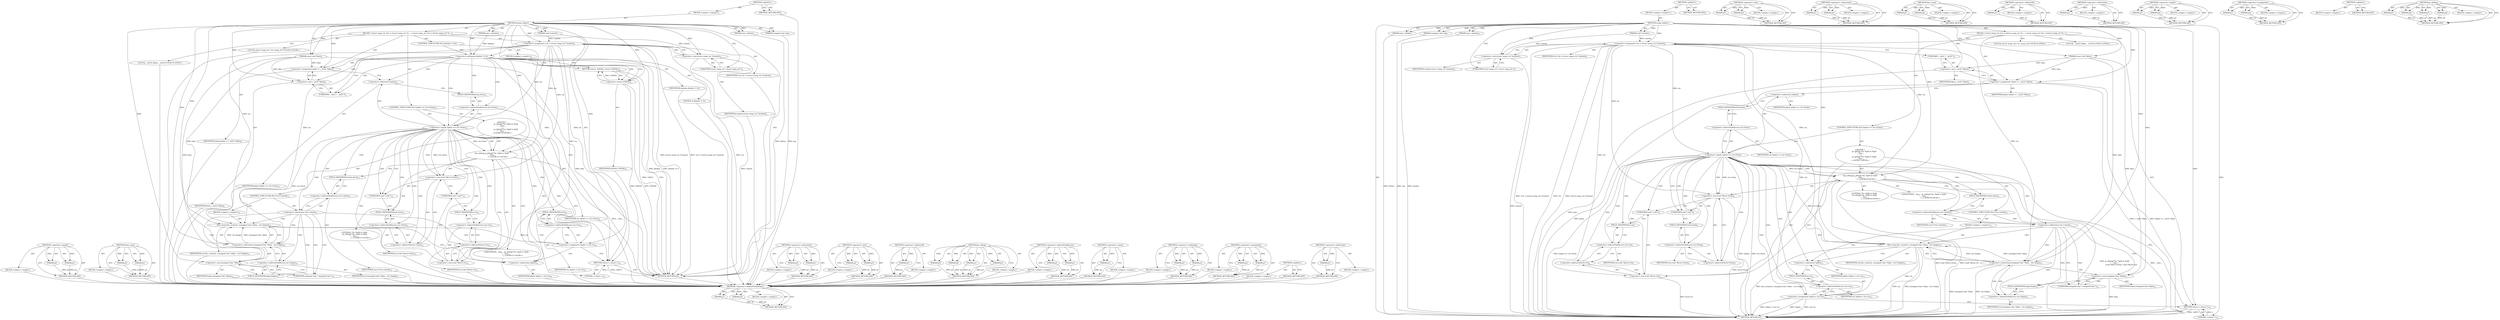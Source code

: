 digraph "&lt;operator&gt;.indirection" {
vulnerable_121 [label=<(METHOD,&lt;operator&gt;.indirectFieldAccess)>];
vulnerable_122 [label=<(PARAM,p1)>];
vulnerable_123 [label=<(PARAM,p2)>];
vulnerable_124 [label=<(BLOCK,&lt;empty&gt;,&lt;empty&gt;)>];
vulnerable_125 [label=<(METHOD_RETURN,ANY)>];
vulnerable_6 [label=<(METHOD,&lt;global&gt;)<SUB>1</SUB>>];
vulnerable_7 [label=<(BLOCK,&lt;empty&gt;,&lt;empty&gt;)<SUB>1</SUB>>];
vulnerable_8 [label=<(METHOD,snmp_helper)<SUB>1</SUB>>];
vulnerable_9 [label=<(PARAM,void *context)<SUB>1</SUB>>];
vulnerable_10 [label=<(PARAM,size_t hdrlen)<SUB>1</SUB>>];
vulnerable_11 [label=<(PARAM,unsigned char tag)<SUB>1</SUB>>];
vulnerable_12 [label=<(PARAM,const void *data)<SUB>2</SUB>>];
vulnerable_13 [label=<(PARAM,size_t datalen)<SUB>2</SUB>>];
vulnerable_14 [label=<(BLOCK,{
 	struct snmp_ctx *ctx = (struct snmp_ctx *)c...,{
 	struct snmp_ctx *ctx = (struct snmp_ctx *)c...)<SUB>3</SUB>>];
vulnerable_15 [label="<(LOCAL,struct snmp_ctx* ctx: snmp_ctx*)<SUB>4</SUB>>"];
vulnerable_16 [label=<(&lt;operator&gt;.assignment,*ctx = (struct snmp_ctx *)context)<SUB>4</SUB>>];
vulnerable_17 [label=<(IDENTIFIER,ctx,*ctx = (struct snmp_ctx *)context)<SUB>4</SUB>>];
vulnerable_18 [label=<(&lt;operator&gt;.cast,(struct snmp_ctx *)context)<SUB>4</SUB>>];
vulnerable_19 [label=<(UNKNOWN,struct snmp_ctx *,struct snmp_ctx *)<SUB>4</SUB>>];
vulnerable_20 [label=<(IDENTIFIER,context,(struct snmp_ctx *)context)<SUB>4</SUB>>];
vulnerable_21 [label="<(LOCAL,__be32* pdata: __be32*)<SUB>5</SUB>>"];
vulnerable_22 [label=<(&lt;operator&gt;.assignment,*pdata = (__be32 *)data)<SUB>5</SUB>>];
vulnerable_23 [label=<(IDENTIFIER,pdata,*pdata = (__be32 *)data)<SUB>5</SUB>>];
vulnerable_24 [label=<(&lt;operator&gt;.cast,(__be32 *)data)<SUB>5</SUB>>];
vulnerable_25 [label=<(UNKNOWN,__be32 *,__be32 *)<SUB>5</SUB>>];
vulnerable_26 [label=<(IDENTIFIER,data,(__be32 *)data)<SUB>5</SUB>>];
vulnerable_27 [label=<(CONTROL_STRUCTURE,IF,if (*pdata == ctx-&gt;from))<SUB>7</SUB>>];
vulnerable_28 [label=<(&lt;operator&gt;.equals,*pdata == ctx-&gt;from)<SUB>7</SUB>>];
vulnerable_29 [label=<(&lt;operator&gt;.indirection,*pdata)<SUB>7</SUB>>];
vulnerable_30 [label=<(IDENTIFIER,pdata,*pdata == ctx-&gt;from)<SUB>7</SUB>>];
vulnerable_31 [label=<(&lt;operator&gt;.indirectFieldAccess,ctx-&gt;from)<SUB>7</SUB>>];
vulnerable_32 [label=<(IDENTIFIER,ctx,*pdata == ctx-&gt;from)<SUB>7</SUB>>];
vulnerable_33 [label=<(FIELD_IDENTIFIER,from,from)<SUB>7</SUB>>];
vulnerable_34 [label="<(BLOCK,{
 		pr_debug(&quot;%s: %pI4 to %pI4\n&quot;, __func__,
 ...,{
 		pr_debug(&quot;%s: %pI4 to %pI4\n&quot;, __func__,
 ...)<SUB>7</SUB>>"];
vulnerable_35 [label="<(pr_debug,pr_debug(&quot;%s: %pI4 to %pI4\n&quot;, __func__,
 			 (...)<SUB>8</SUB>>"];
vulnerable_36 [label="<(LITERAL,&quot;%s: %pI4 to %pI4\n&quot;,pr_debug(&quot;%s: %pI4 to %pI4\n&quot;, __func__,
 			 (...)<SUB>8</SUB>>"];
vulnerable_37 [label="<(IDENTIFIER,__func__,pr_debug(&quot;%s: %pI4 to %pI4\n&quot;, __func__,
 			 (...)<SUB>8</SUB>>"];
vulnerable_38 [label=<(&lt;operator&gt;.cast,(void *)&amp;ctx-&gt;from)<SUB>9</SUB>>];
vulnerable_39 [label=<(UNKNOWN,void *,void *)<SUB>9</SUB>>];
vulnerable_40 [label=<(&lt;operator&gt;.addressOf,&amp;ctx-&gt;from)<SUB>9</SUB>>];
vulnerable_41 [label=<(&lt;operator&gt;.indirectFieldAccess,ctx-&gt;from)<SUB>9</SUB>>];
vulnerable_42 [label=<(IDENTIFIER,ctx,(void *)&amp;ctx-&gt;from)<SUB>9</SUB>>];
vulnerable_43 [label=<(FIELD_IDENTIFIER,from,from)<SUB>9</SUB>>];
vulnerable_44 [label=<(&lt;operator&gt;.cast,(void *)&amp;ctx-&gt;to)<SUB>9</SUB>>];
vulnerable_45 [label=<(UNKNOWN,void *,void *)<SUB>9</SUB>>];
vulnerable_46 [label=<(&lt;operator&gt;.addressOf,&amp;ctx-&gt;to)<SUB>9</SUB>>];
vulnerable_47 [label=<(&lt;operator&gt;.indirectFieldAccess,ctx-&gt;to)<SUB>9</SUB>>];
vulnerable_48 [label=<(IDENTIFIER,ctx,(void *)&amp;ctx-&gt;to)<SUB>9</SUB>>];
vulnerable_49 [label=<(FIELD_IDENTIFIER,to,to)<SUB>9</SUB>>];
vulnerable_50 [label=<(CONTROL_STRUCTURE,IF,if (*ctx-&gt;check))<SUB>11</SUB>>];
vulnerable_51 [label=<(&lt;operator&gt;.indirection,*ctx-&gt;check)<SUB>11</SUB>>];
vulnerable_52 [label=<(&lt;operator&gt;.indirectFieldAccess,ctx-&gt;check)<SUB>11</SUB>>];
vulnerable_53 [label=<(IDENTIFIER,ctx,if (*ctx-&gt;check))<SUB>11</SUB>>];
vulnerable_54 [label=<(FIELD_IDENTIFIER,check,check)<SUB>11</SUB>>];
vulnerable_55 [label=<(BLOCK,&lt;empty&gt;,&lt;empty&gt;)<SUB>12</SUB>>];
vulnerable_56 [label=<(fast_csum,fast_csum(ctx, (unsigned char *)data - ctx-&gt;begin))<SUB>12</SUB>>];
vulnerable_57 [label=<(IDENTIFIER,ctx,fast_csum(ctx, (unsigned char *)data - ctx-&gt;begin))<SUB>12</SUB>>];
vulnerable_58 [label=<(&lt;operator&gt;.subtraction,(unsigned char *)data - ctx-&gt;begin)<SUB>12</SUB>>];
vulnerable_59 [label=<(&lt;operator&gt;.cast,(unsigned char *)data)<SUB>12</SUB>>];
vulnerable_60 [label=<(UNKNOWN,unsigned char *,unsigned char *)<SUB>12</SUB>>];
vulnerable_61 [label=<(IDENTIFIER,data,(unsigned char *)data)<SUB>12</SUB>>];
vulnerable_62 [label=<(&lt;operator&gt;.indirectFieldAccess,ctx-&gt;begin)<SUB>12</SUB>>];
vulnerable_63 [label=<(IDENTIFIER,ctx,(unsigned char *)data - ctx-&gt;begin)<SUB>12</SUB>>];
vulnerable_64 [label=<(FIELD_IDENTIFIER,begin,begin)<SUB>12</SUB>>];
vulnerable_65 [label=<(&lt;operator&gt;.assignment,*pdata = ctx-&gt;to)<SUB>13</SUB>>];
vulnerable_66 [label=<(&lt;operator&gt;.indirection,*pdata)<SUB>13</SUB>>];
vulnerable_67 [label=<(IDENTIFIER,pdata,*pdata = ctx-&gt;to)<SUB>13</SUB>>];
vulnerable_68 [label=<(&lt;operator&gt;.indirectFieldAccess,ctx-&gt;to)<SUB>13</SUB>>];
vulnerable_69 [label=<(IDENTIFIER,ctx,*pdata = ctx-&gt;to)<SUB>13</SUB>>];
vulnerable_70 [label=<(FIELD_IDENTIFIER,to,to)<SUB>13</SUB>>];
vulnerable_71 [label=<(RETURN,return 1;,return 1;)<SUB>16</SUB>>];
vulnerable_72 [label=<(LITERAL,1,return 1;)<SUB>16</SUB>>];
vulnerable_73 [label=<(METHOD_RETURN,int)<SUB>1</SUB>>];
vulnerable_75 [label=<(METHOD_RETURN,ANY)<SUB>1</SUB>>];
vulnerable_107 [label=<(METHOD,&lt;operator&gt;.cast)>];
vulnerable_108 [label=<(PARAM,p1)>];
vulnerable_109 [label=<(PARAM,p2)>];
vulnerable_110 [label=<(BLOCK,&lt;empty&gt;,&lt;empty&gt;)>];
vulnerable_111 [label=<(METHOD_RETURN,ANY)>];
vulnerable_142 [label=<(METHOD,&lt;operator&gt;.subtraction)>];
vulnerable_143 [label=<(PARAM,p1)>];
vulnerable_144 [label=<(PARAM,p2)>];
vulnerable_145 [label=<(BLOCK,&lt;empty&gt;,&lt;empty&gt;)>];
vulnerable_146 [label=<(METHOD_RETURN,ANY)>];
vulnerable_137 [label=<(METHOD,fast_csum)>];
vulnerable_138 [label=<(PARAM,p1)>];
vulnerable_139 [label=<(PARAM,p2)>];
vulnerable_140 [label=<(BLOCK,&lt;empty&gt;,&lt;empty&gt;)>];
vulnerable_141 [label=<(METHOD_RETURN,ANY)>];
vulnerable_133 [label=<(METHOD,&lt;operator&gt;.addressOf)>];
vulnerable_134 [label=<(PARAM,p1)>];
vulnerable_135 [label=<(BLOCK,&lt;empty&gt;,&lt;empty&gt;)>];
vulnerable_136 [label=<(METHOD_RETURN,ANY)>];
vulnerable_117 [label=<(METHOD,&lt;operator&gt;.indirection)>];
vulnerable_118 [label=<(PARAM,p1)>];
vulnerable_119 [label=<(BLOCK,&lt;empty&gt;,&lt;empty&gt;)>];
vulnerable_120 [label=<(METHOD_RETURN,ANY)>];
vulnerable_112 [label=<(METHOD,&lt;operator&gt;.equals)>];
vulnerable_113 [label=<(PARAM,p1)>];
vulnerable_114 [label=<(PARAM,p2)>];
vulnerable_115 [label=<(BLOCK,&lt;empty&gt;,&lt;empty&gt;)>];
vulnerable_116 [label=<(METHOD_RETURN,ANY)>];
vulnerable_102 [label=<(METHOD,&lt;operator&gt;.assignment)>];
vulnerable_103 [label=<(PARAM,p1)>];
vulnerable_104 [label=<(PARAM,p2)>];
vulnerable_105 [label=<(BLOCK,&lt;empty&gt;,&lt;empty&gt;)>];
vulnerable_106 [label=<(METHOD_RETURN,ANY)>];
vulnerable_96 [label=<(METHOD,&lt;global&gt;)<SUB>1</SUB>>];
vulnerable_97 [label=<(BLOCK,&lt;empty&gt;,&lt;empty&gt;)>];
vulnerable_98 [label=<(METHOD_RETURN,ANY)>];
vulnerable_126 [label=<(METHOD,pr_debug)>];
vulnerable_127 [label=<(PARAM,p1)>];
vulnerable_128 [label=<(PARAM,p2)>];
vulnerable_129 [label=<(PARAM,p3)>];
vulnerable_130 [label=<(PARAM,p4)>];
vulnerable_131 [label=<(BLOCK,&lt;empty&gt;,&lt;empty&gt;)>];
vulnerable_132 [label=<(METHOD_RETURN,ANY)>];
fixed_129 [label=<(METHOD,&lt;operator&gt;.equals)>];
fixed_130 [label=<(PARAM,p1)>];
fixed_131 [label=<(PARAM,p2)>];
fixed_132 [label=<(BLOCK,&lt;empty&gt;,&lt;empty&gt;)>];
fixed_133 [label=<(METHOD_RETURN,ANY)>];
fixed_154 [label=<(METHOD,fast_csum)>];
fixed_155 [label=<(PARAM,p1)>];
fixed_156 [label=<(PARAM,p2)>];
fixed_157 [label=<(BLOCK,&lt;empty&gt;,&lt;empty&gt;)>];
fixed_158 [label=<(METHOD_RETURN,ANY)>];
fixed_6 [label=<(METHOD,&lt;global&gt;)<SUB>1</SUB>>];
fixed_7 [label=<(BLOCK,&lt;empty&gt;,&lt;empty&gt;)<SUB>1</SUB>>];
fixed_8 [label=<(METHOD,snmp_helper)<SUB>1</SUB>>];
fixed_9 [label=<(PARAM,void *context)<SUB>1</SUB>>];
fixed_10 [label=<(PARAM,size_t hdrlen)<SUB>1</SUB>>];
fixed_11 [label=<(PARAM,unsigned char tag)<SUB>1</SUB>>];
fixed_12 [label=<(PARAM,const void *data)<SUB>2</SUB>>];
fixed_13 [label=<(PARAM,size_t datalen)<SUB>2</SUB>>];
fixed_14 [label=<(BLOCK,{
 	struct snmp_ctx *ctx = (struct snmp_ctx *)c...,{
 	struct snmp_ctx *ctx = (struct snmp_ctx *)c...)<SUB>3</SUB>>];
fixed_15 [label="<(LOCAL,struct snmp_ctx* ctx: snmp_ctx*)<SUB>4</SUB>>"];
fixed_16 [label=<(&lt;operator&gt;.assignment,*ctx = (struct snmp_ctx *)context)<SUB>4</SUB>>];
fixed_17 [label=<(IDENTIFIER,ctx,*ctx = (struct snmp_ctx *)context)<SUB>4</SUB>>];
fixed_18 [label=<(&lt;operator&gt;.cast,(struct snmp_ctx *)context)<SUB>4</SUB>>];
fixed_19 [label=<(UNKNOWN,struct snmp_ctx *,struct snmp_ctx *)<SUB>4</SUB>>];
fixed_20 [label=<(IDENTIFIER,context,(struct snmp_ctx *)context)<SUB>4</SUB>>];
fixed_21 [label="<(LOCAL,__be32* pdata: __be32*)<SUB>5</SUB>>"];
fixed_22 [label=<(CONTROL_STRUCTURE,IF,if (datalen != 4))<SUB>7</SUB>>];
fixed_23 [label=<(&lt;operator&gt;.notEquals,datalen != 4)<SUB>7</SUB>>];
fixed_24 [label=<(IDENTIFIER,datalen,datalen != 4)<SUB>7</SUB>>];
fixed_25 [label=<(LITERAL,4,datalen != 4)<SUB>7</SUB>>];
fixed_26 [label=<(BLOCK,&lt;empty&gt;,&lt;empty&gt;)<SUB>8</SUB>>];
fixed_27 [label=<(RETURN,return -EINVAL;,return -EINVAL;)<SUB>8</SUB>>];
fixed_28 [label=<(&lt;operator&gt;.minus,-EINVAL)<SUB>8</SUB>>];
fixed_29 [label=<(IDENTIFIER,EINVAL,-EINVAL)<SUB>8</SUB>>];
fixed_30 [label=<(&lt;operator&gt;.assignment,pdata = (__be32 *)data)<SUB>9</SUB>>];
fixed_31 [label=<(IDENTIFIER,pdata,pdata = (__be32 *)data)<SUB>9</SUB>>];
fixed_32 [label=<(&lt;operator&gt;.cast,(__be32 *)data)<SUB>9</SUB>>];
fixed_33 [label=<(UNKNOWN,__be32 *,__be32 *)<SUB>9</SUB>>];
fixed_34 [label=<(IDENTIFIER,data,(__be32 *)data)<SUB>9</SUB>>];
fixed_35 [label=<(CONTROL_STRUCTURE,IF,if (*pdata == ctx-&gt;from))<SUB>10</SUB>>];
fixed_36 [label=<(&lt;operator&gt;.equals,*pdata == ctx-&gt;from)<SUB>10</SUB>>];
fixed_37 [label=<(&lt;operator&gt;.indirection,*pdata)<SUB>10</SUB>>];
fixed_38 [label=<(IDENTIFIER,pdata,*pdata == ctx-&gt;from)<SUB>10</SUB>>];
fixed_39 [label=<(&lt;operator&gt;.indirectFieldAccess,ctx-&gt;from)<SUB>10</SUB>>];
fixed_40 [label=<(IDENTIFIER,ctx,*pdata == ctx-&gt;from)<SUB>10</SUB>>];
fixed_41 [label=<(FIELD_IDENTIFIER,from,from)<SUB>10</SUB>>];
fixed_42 [label="<(BLOCK,{
 		pr_debug(&quot;%s: %pI4 to %pI4\n&quot;, __func__,
 ...,{
 		pr_debug(&quot;%s: %pI4 to %pI4\n&quot;, __func__,
 ...)<SUB>10</SUB>>"];
fixed_43 [label="<(pr_debug,pr_debug(&quot;%s: %pI4 to %pI4\n&quot;, __func__,
 			 (...)<SUB>11</SUB>>"];
fixed_44 [label="<(LITERAL,&quot;%s: %pI4 to %pI4\n&quot;,pr_debug(&quot;%s: %pI4 to %pI4\n&quot;, __func__,
 			 (...)<SUB>11</SUB>>"];
fixed_45 [label="<(IDENTIFIER,__func__,pr_debug(&quot;%s: %pI4 to %pI4\n&quot;, __func__,
 			 (...)<SUB>11</SUB>>"];
fixed_46 [label=<(&lt;operator&gt;.cast,(void *)&amp;ctx-&gt;from)<SUB>12</SUB>>];
fixed_47 [label=<(UNKNOWN,void *,void *)<SUB>12</SUB>>];
fixed_48 [label=<(&lt;operator&gt;.addressOf,&amp;ctx-&gt;from)<SUB>12</SUB>>];
fixed_49 [label=<(&lt;operator&gt;.indirectFieldAccess,ctx-&gt;from)<SUB>12</SUB>>];
fixed_50 [label=<(IDENTIFIER,ctx,(void *)&amp;ctx-&gt;from)<SUB>12</SUB>>];
fixed_51 [label=<(FIELD_IDENTIFIER,from,from)<SUB>12</SUB>>];
fixed_52 [label=<(&lt;operator&gt;.cast,(void *)&amp;ctx-&gt;to)<SUB>12</SUB>>];
fixed_53 [label=<(UNKNOWN,void *,void *)<SUB>12</SUB>>];
fixed_54 [label=<(&lt;operator&gt;.addressOf,&amp;ctx-&gt;to)<SUB>12</SUB>>];
fixed_55 [label=<(&lt;operator&gt;.indirectFieldAccess,ctx-&gt;to)<SUB>12</SUB>>];
fixed_56 [label=<(IDENTIFIER,ctx,(void *)&amp;ctx-&gt;to)<SUB>12</SUB>>];
fixed_57 [label=<(FIELD_IDENTIFIER,to,to)<SUB>12</SUB>>];
fixed_58 [label=<(CONTROL_STRUCTURE,IF,if (*ctx-&gt;check))<SUB>14</SUB>>];
fixed_59 [label=<(&lt;operator&gt;.indirection,*ctx-&gt;check)<SUB>14</SUB>>];
fixed_60 [label=<(&lt;operator&gt;.indirectFieldAccess,ctx-&gt;check)<SUB>14</SUB>>];
fixed_61 [label=<(IDENTIFIER,ctx,if (*ctx-&gt;check))<SUB>14</SUB>>];
fixed_62 [label=<(FIELD_IDENTIFIER,check,check)<SUB>14</SUB>>];
fixed_63 [label=<(BLOCK,&lt;empty&gt;,&lt;empty&gt;)<SUB>15</SUB>>];
fixed_64 [label=<(fast_csum,fast_csum(ctx, (unsigned char *)data - ctx-&gt;begin))<SUB>15</SUB>>];
fixed_65 [label=<(IDENTIFIER,ctx,fast_csum(ctx, (unsigned char *)data - ctx-&gt;begin))<SUB>15</SUB>>];
fixed_66 [label=<(&lt;operator&gt;.subtraction,(unsigned char *)data - ctx-&gt;begin)<SUB>15</SUB>>];
fixed_67 [label=<(&lt;operator&gt;.cast,(unsigned char *)data)<SUB>15</SUB>>];
fixed_68 [label=<(UNKNOWN,unsigned char *,unsigned char *)<SUB>15</SUB>>];
fixed_69 [label=<(IDENTIFIER,data,(unsigned char *)data)<SUB>15</SUB>>];
fixed_70 [label=<(&lt;operator&gt;.indirectFieldAccess,ctx-&gt;begin)<SUB>15</SUB>>];
fixed_71 [label=<(IDENTIFIER,ctx,(unsigned char *)data - ctx-&gt;begin)<SUB>15</SUB>>];
fixed_72 [label=<(FIELD_IDENTIFIER,begin,begin)<SUB>15</SUB>>];
fixed_73 [label=<(&lt;operator&gt;.assignment,*pdata = ctx-&gt;to)<SUB>16</SUB>>];
fixed_74 [label=<(&lt;operator&gt;.indirection,*pdata)<SUB>16</SUB>>];
fixed_75 [label=<(IDENTIFIER,pdata,*pdata = ctx-&gt;to)<SUB>16</SUB>>];
fixed_76 [label=<(&lt;operator&gt;.indirectFieldAccess,ctx-&gt;to)<SUB>16</SUB>>];
fixed_77 [label=<(IDENTIFIER,ctx,*pdata = ctx-&gt;to)<SUB>16</SUB>>];
fixed_78 [label=<(FIELD_IDENTIFIER,to,to)<SUB>16</SUB>>];
fixed_79 [label=<(RETURN,return 1;,return 1;)<SUB>19</SUB>>];
fixed_80 [label=<(LITERAL,1,return 1;)<SUB>19</SUB>>];
fixed_81 [label=<(METHOD_RETURN,int)<SUB>1</SUB>>];
fixed_83 [label=<(METHOD_RETURN,ANY)<SUB>1</SUB>>];
fixed_159 [label=<(METHOD,&lt;operator&gt;.subtraction)>];
fixed_160 [label=<(PARAM,p1)>];
fixed_161 [label=<(PARAM,p2)>];
fixed_162 [label=<(BLOCK,&lt;empty&gt;,&lt;empty&gt;)>];
fixed_163 [label=<(METHOD_RETURN,ANY)>];
fixed_115 [label=<(METHOD,&lt;operator&gt;.cast)>];
fixed_116 [label=<(PARAM,p1)>];
fixed_117 [label=<(PARAM,p2)>];
fixed_118 [label=<(BLOCK,&lt;empty&gt;,&lt;empty&gt;)>];
fixed_119 [label=<(METHOD_RETURN,ANY)>];
fixed_150 [label=<(METHOD,&lt;operator&gt;.addressOf)>];
fixed_151 [label=<(PARAM,p1)>];
fixed_152 [label=<(BLOCK,&lt;empty&gt;,&lt;empty&gt;)>];
fixed_153 [label=<(METHOD_RETURN,ANY)>];
fixed_143 [label=<(METHOD,pr_debug)>];
fixed_144 [label=<(PARAM,p1)>];
fixed_145 [label=<(PARAM,p2)>];
fixed_146 [label=<(PARAM,p3)>];
fixed_147 [label=<(PARAM,p4)>];
fixed_148 [label=<(BLOCK,&lt;empty&gt;,&lt;empty&gt;)>];
fixed_149 [label=<(METHOD_RETURN,ANY)>];
fixed_138 [label=<(METHOD,&lt;operator&gt;.indirectFieldAccess)>];
fixed_139 [label=<(PARAM,p1)>];
fixed_140 [label=<(PARAM,p2)>];
fixed_141 [label=<(BLOCK,&lt;empty&gt;,&lt;empty&gt;)>];
fixed_142 [label=<(METHOD_RETURN,ANY)>];
fixed_125 [label=<(METHOD,&lt;operator&gt;.minus)>];
fixed_126 [label=<(PARAM,p1)>];
fixed_127 [label=<(BLOCK,&lt;empty&gt;,&lt;empty&gt;)>];
fixed_128 [label=<(METHOD_RETURN,ANY)>];
fixed_120 [label=<(METHOD,&lt;operator&gt;.notEquals)>];
fixed_121 [label=<(PARAM,p1)>];
fixed_122 [label=<(PARAM,p2)>];
fixed_123 [label=<(BLOCK,&lt;empty&gt;,&lt;empty&gt;)>];
fixed_124 [label=<(METHOD_RETURN,ANY)>];
fixed_110 [label=<(METHOD,&lt;operator&gt;.assignment)>];
fixed_111 [label=<(PARAM,p1)>];
fixed_112 [label=<(PARAM,p2)>];
fixed_113 [label=<(BLOCK,&lt;empty&gt;,&lt;empty&gt;)>];
fixed_114 [label=<(METHOD_RETURN,ANY)>];
fixed_104 [label=<(METHOD,&lt;global&gt;)<SUB>1</SUB>>];
fixed_105 [label=<(BLOCK,&lt;empty&gt;,&lt;empty&gt;)>];
fixed_106 [label=<(METHOD_RETURN,ANY)>];
fixed_134 [label=<(METHOD,&lt;operator&gt;.indirection)>];
fixed_135 [label=<(PARAM,p1)>];
fixed_136 [label=<(BLOCK,&lt;empty&gt;,&lt;empty&gt;)>];
fixed_137 [label=<(METHOD_RETURN,ANY)>];
vulnerable_121 -> vulnerable_122  [key=0, label="AST: "];
vulnerable_121 -> vulnerable_122  [key=1, label="DDG: "];
vulnerable_121 -> vulnerable_124  [key=0, label="AST: "];
vulnerable_121 -> vulnerable_123  [key=0, label="AST: "];
vulnerable_121 -> vulnerable_123  [key=1, label="DDG: "];
vulnerable_121 -> vulnerable_125  [key=0, label="AST: "];
vulnerable_121 -> vulnerable_125  [key=1, label="CFG: "];
vulnerable_122 -> vulnerable_125  [key=0, label="DDG: p1"];
vulnerable_123 -> vulnerable_125  [key=0, label="DDG: p2"];
vulnerable_6 -> vulnerable_7  [key=0, label="AST: "];
vulnerable_6 -> vulnerable_75  [key=0, label="AST: "];
vulnerable_6 -> vulnerable_75  [key=1, label="CFG: "];
vulnerable_7 -> vulnerable_8  [key=0, label="AST: "];
vulnerable_8 -> vulnerable_9  [key=0, label="AST: "];
vulnerable_8 -> vulnerable_9  [key=1, label="DDG: "];
vulnerable_8 -> vulnerable_10  [key=0, label="AST: "];
vulnerable_8 -> vulnerable_10  [key=1, label="DDG: "];
vulnerable_8 -> vulnerable_11  [key=0, label="AST: "];
vulnerable_8 -> vulnerable_11  [key=1, label="DDG: "];
vulnerable_8 -> vulnerable_12  [key=0, label="AST: "];
vulnerable_8 -> vulnerable_12  [key=1, label="DDG: "];
vulnerable_8 -> vulnerable_13  [key=0, label="AST: "];
vulnerable_8 -> vulnerable_13  [key=1, label="DDG: "];
vulnerable_8 -> vulnerable_14  [key=0, label="AST: "];
vulnerable_8 -> vulnerable_73  [key=0, label="AST: "];
vulnerable_8 -> vulnerable_19  [key=0, label="CFG: "];
vulnerable_8 -> vulnerable_16  [key=0, label="DDG: "];
vulnerable_8 -> vulnerable_22  [key=0, label="DDG: "];
vulnerable_8 -> vulnerable_71  [key=0, label="DDG: "];
vulnerable_8 -> vulnerable_72  [key=0, label="DDG: "];
vulnerable_8 -> vulnerable_18  [key=0, label="DDG: "];
vulnerable_8 -> vulnerable_24  [key=0, label="DDG: "];
vulnerable_8 -> vulnerable_35  [key=0, label="DDG: "];
vulnerable_8 -> vulnerable_56  [key=0, label="DDG: "];
vulnerable_8 -> vulnerable_58  [key=0, label="DDG: "];
vulnerable_8 -> vulnerable_59  [key=0, label="DDG: "];
vulnerable_9 -> vulnerable_16  [key=0, label="DDG: context"];
vulnerable_9 -> vulnerable_18  [key=0, label="DDG: context"];
vulnerable_10 -> vulnerable_73  [key=0, label="DDG: hdrlen"];
vulnerable_11 -> vulnerable_73  [key=0, label="DDG: tag"];
vulnerable_12 -> vulnerable_22  [key=0, label="DDG: data"];
vulnerable_12 -> vulnerable_24  [key=0, label="DDG: data"];
vulnerable_12 -> vulnerable_58  [key=0, label="DDG: data"];
vulnerable_12 -> vulnerable_59  [key=0, label="DDG: data"];
vulnerable_13 -> vulnerable_73  [key=0, label="DDG: datalen"];
vulnerable_14 -> vulnerable_15  [key=0, label="AST: "];
vulnerable_14 -> vulnerable_16  [key=0, label="AST: "];
vulnerable_14 -> vulnerable_21  [key=0, label="AST: "];
vulnerable_14 -> vulnerable_22  [key=0, label="AST: "];
vulnerable_14 -> vulnerable_27  [key=0, label="AST: "];
vulnerable_14 -> vulnerable_71  [key=0, label="AST: "];
vulnerable_16 -> vulnerable_17  [key=0, label="AST: "];
vulnerable_16 -> vulnerable_18  [key=0, label="AST: "];
vulnerable_16 -> vulnerable_25  [key=0, label="CFG: "];
vulnerable_16 -> vulnerable_73  [key=0, label="DDG: ctx"];
vulnerable_16 -> vulnerable_73  [key=1, label="DDG: (struct snmp_ctx *)context"];
vulnerable_16 -> vulnerable_73  [key=2, label="DDG: *ctx = (struct snmp_ctx *)context"];
vulnerable_16 -> vulnerable_28  [key=0, label="DDG: ctx"];
vulnerable_16 -> vulnerable_65  [key=0, label="DDG: ctx"];
vulnerable_16 -> vulnerable_35  [key=0, label="DDG: ctx"];
vulnerable_16 -> vulnerable_38  [key=0, label="DDG: ctx"];
vulnerable_16 -> vulnerable_44  [key=0, label="DDG: ctx"];
vulnerable_16 -> vulnerable_56  [key=0, label="DDG: ctx"];
vulnerable_16 -> vulnerable_58  [key=0, label="DDG: ctx"];
vulnerable_18 -> vulnerable_19  [key=0, label="AST: "];
vulnerable_18 -> vulnerable_20  [key=0, label="AST: "];
vulnerable_18 -> vulnerable_16  [key=0, label="CFG: "];
vulnerable_18 -> vulnerable_73  [key=0, label="DDG: context"];
vulnerable_19 -> vulnerable_18  [key=0, label="CFG: "];
vulnerable_22 -> vulnerable_23  [key=0, label="AST: "];
vulnerable_22 -> vulnerable_24  [key=0, label="AST: "];
vulnerable_22 -> vulnerable_29  [key=0, label="CFG: "];
vulnerable_22 -> vulnerable_73  [key=0, label="DDG: pdata"];
vulnerable_22 -> vulnerable_73  [key=1, label="DDG: (__be32 *)data"];
vulnerable_22 -> vulnerable_73  [key=2, label="DDG: *pdata = (__be32 *)data"];
vulnerable_24 -> vulnerable_25  [key=0, label="AST: "];
vulnerable_24 -> vulnerable_26  [key=0, label="AST: "];
vulnerable_24 -> vulnerable_22  [key=0, label="CFG: "];
vulnerable_24 -> vulnerable_73  [key=0, label="DDG: data"];
vulnerable_25 -> vulnerable_24  [key=0, label="CFG: "];
vulnerable_27 -> vulnerable_28  [key=0, label="AST: "];
vulnerable_27 -> vulnerable_34  [key=0, label="AST: "];
vulnerable_28 -> vulnerable_29  [key=0, label="AST: "];
vulnerable_28 -> vulnerable_31  [key=0, label="AST: "];
vulnerable_28 -> vulnerable_39  [key=0, label="CFG: "];
vulnerable_28 -> vulnerable_39  [key=1, label="CDG: "];
vulnerable_28 -> vulnerable_71  [key=0, label="CFG: "];
vulnerable_28 -> vulnerable_73  [key=0, label="DDG: *pdata"];
vulnerable_28 -> vulnerable_73  [key=1, label="DDG: ctx-&gt;from"];
vulnerable_28 -> vulnerable_73  [key=2, label="DDG: *pdata == ctx-&gt;from"];
vulnerable_28 -> vulnerable_35  [key=0, label="DDG: ctx-&gt;from"];
vulnerable_28 -> vulnerable_35  [key=1, label="CDG: "];
vulnerable_28 -> vulnerable_38  [key=0, label="DDG: ctx-&gt;from"];
vulnerable_28 -> vulnerable_38  [key=1, label="CDG: "];
vulnerable_28 -> vulnerable_56  [key=0, label="DDG: ctx-&gt;from"];
vulnerable_28 -> vulnerable_47  [key=0, label="CDG: "];
vulnerable_28 -> vulnerable_68  [key=0, label="CDG: "];
vulnerable_28 -> vulnerable_49  [key=0, label="CDG: "];
vulnerable_28 -> vulnerable_51  [key=0, label="CDG: "];
vulnerable_28 -> vulnerable_66  [key=0, label="CDG: "];
vulnerable_28 -> vulnerable_52  [key=0, label="CDG: "];
vulnerable_28 -> vulnerable_46  [key=0, label="CDG: "];
vulnerable_28 -> vulnerable_41  [key=0, label="CDG: "];
vulnerable_28 -> vulnerable_70  [key=0, label="CDG: "];
vulnerable_28 -> vulnerable_45  [key=0, label="CDG: "];
vulnerable_28 -> vulnerable_40  [key=0, label="CDG: "];
vulnerable_28 -> vulnerable_65  [key=0, label="CDG: "];
vulnerable_28 -> vulnerable_44  [key=0, label="CDG: "];
vulnerable_28 -> vulnerable_54  [key=0, label="CDG: "];
vulnerable_28 -> vulnerable_43  [key=0, label="CDG: "];
vulnerable_29 -> vulnerable_30  [key=0, label="AST: "];
vulnerable_29 -> vulnerable_33  [key=0, label="CFG: "];
vulnerable_31 -> vulnerable_32  [key=0, label="AST: "];
vulnerable_31 -> vulnerable_33  [key=0, label="AST: "];
vulnerable_31 -> vulnerable_28  [key=0, label="CFG: "];
vulnerable_33 -> vulnerable_31  [key=0, label="CFG: "];
vulnerable_34 -> vulnerable_35  [key=0, label="AST: "];
vulnerable_34 -> vulnerable_50  [key=0, label="AST: "];
vulnerable_34 -> vulnerable_65  [key=0, label="AST: "];
vulnerable_35 -> vulnerable_36  [key=0, label="AST: "];
vulnerable_35 -> vulnerable_37  [key=0, label="AST: "];
vulnerable_35 -> vulnerable_38  [key=0, label="AST: "];
vulnerable_35 -> vulnerable_44  [key=0, label="AST: "];
vulnerable_35 -> vulnerable_54  [key=0, label="CFG: "];
vulnerable_35 -> vulnerable_73  [key=0, label="DDG: (void *)&amp;ctx-&gt;from"];
vulnerable_35 -> vulnerable_73  [key=1, label="DDG: (void *)&amp;ctx-&gt;to"];
vulnerable_35 -> vulnerable_73  [key=2, label="DDG: pr_debug(&quot;%s: %pI4 to %pI4\n&quot;, __func__,
 			 (void *)&amp;ctx-&gt;from, (void *)&amp;ctx-&gt;to)"];
vulnerable_35 -> vulnerable_73  [key=3, label="DDG: __func__"];
vulnerable_38 -> vulnerable_39  [key=0, label="AST: "];
vulnerable_38 -> vulnerable_40  [key=0, label="AST: "];
vulnerable_38 -> vulnerable_45  [key=0, label="CFG: "];
vulnerable_38 -> vulnerable_73  [key=0, label="DDG: &amp;ctx-&gt;from"];
vulnerable_39 -> vulnerable_43  [key=0, label="CFG: "];
vulnerable_40 -> vulnerable_41  [key=0, label="AST: "];
vulnerable_40 -> vulnerable_38  [key=0, label="CFG: "];
vulnerable_41 -> vulnerable_42  [key=0, label="AST: "];
vulnerable_41 -> vulnerable_43  [key=0, label="AST: "];
vulnerable_41 -> vulnerable_40  [key=0, label="CFG: "];
vulnerable_43 -> vulnerable_41  [key=0, label="CFG: "];
vulnerable_44 -> vulnerable_45  [key=0, label="AST: "];
vulnerable_44 -> vulnerable_46  [key=0, label="AST: "];
vulnerable_44 -> vulnerable_35  [key=0, label="CFG: "];
vulnerable_44 -> vulnerable_73  [key=0, label="DDG: &amp;ctx-&gt;to"];
vulnerable_45 -> vulnerable_49  [key=0, label="CFG: "];
vulnerable_46 -> vulnerable_47  [key=0, label="AST: "];
vulnerable_46 -> vulnerable_44  [key=0, label="CFG: "];
vulnerable_47 -> vulnerable_48  [key=0, label="AST: "];
vulnerable_47 -> vulnerable_49  [key=0, label="AST: "];
vulnerable_47 -> vulnerable_46  [key=0, label="CFG: "];
vulnerable_49 -> vulnerable_47  [key=0, label="CFG: "];
vulnerable_50 -> vulnerable_51  [key=0, label="AST: "];
vulnerable_50 -> vulnerable_55  [key=0, label="AST: "];
vulnerable_51 -> vulnerable_52  [key=0, label="AST: "];
vulnerable_51 -> vulnerable_60  [key=0, label="CFG: "];
vulnerable_51 -> vulnerable_60  [key=1, label="CDG: "];
vulnerable_51 -> vulnerable_66  [key=0, label="CFG: "];
vulnerable_51 -> vulnerable_58  [key=0, label="CDG: "];
vulnerable_51 -> vulnerable_64  [key=0, label="CDG: "];
vulnerable_51 -> vulnerable_56  [key=0, label="CDG: "];
vulnerable_51 -> vulnerable_59  [key=0, label="CDG: "];
vulnerable_51 -> vulnerable_62  [key=0, label="CDG: "];
vulnerable_52 -> vulnerable_53  [key=0, label="AST: "];
vulnerable_52 -> vulnerable_54  [key=0, label="AST: "];
vulnerable_52 -> vulnerable_51  [key=0, label="CFG: "];
vulnerable_54 -> vulnerable_52  [key=0, label="CFG: "];
vulnerable_55 -> vulnerable_56  [key=0, label="AST: "];
vulnerable_56 -> vulnerable_57  [key=0, label="AST: "];
vulnerable_56 -> vulnerable_58  [key=0, label="AST: "];
vulnerable_56 -> vulnerable_66  [key=0, label="CFG: "];
vulnerable_56 -> vulnerable_73  [key=0, label="DDG: ctx"];
vulnerable_56 -> vulnerable_73  [key=1, label="DDG: (unsigned char *)data - ctx-&gt;begin"];
vulnerable_56 -> vulnerable_73  [key=2, label="DDG: fast_csum(ctx, (unsigned char *)data - ctx-&gt;begin)"];
vulnerable_56 -> vulnerable_65  [key=0, label="DDG: ctx"];
vulnerable_58 -> vulnerable_59  [key=0, label="AST: "];
vulnerable_58 -> vulnerable_62  [key=0, label="AST: "];
vulnerable_58 -> vulnerable_56  [key=0, label="CFG: "];
vulnerable_58 -> vulnerable_56  [key=1, label="DDG: ctx-&gt;begin"];
vulnerable_58 -> vulnerable_56  [key=2, label="DDG: (unsigned char *)data"];
vulnerable_58 -> vulnerable_73  [key=0, label="DDG: (unsigned char *)data"];
vulnerable_58 -> vulnerable_73  [key=1, label="DDG: ctx-&gt;begin"];
vulnerable_59 -> vulnerable_60  [key=0, label="AST: "];
vulnerable_59 -> vulnerable_61  [key=0, label="AST: "];
vulnerable_59 -> vulnerable_64  [key=0, label="CFG: "];
vulnerable_59 -> vulnerable_73  [key=0, label="DDG: data"];
vulnerable_60 -> vulnerable_59  [key=0, label="CFG: "];
vulnerable_62 -> vulnerable_63  [key=0, label="AST: "];
vulnerable_62 -> vulnerable_64  [key=0, label="AST: "];
vulnerable_62 -> vulnerable_58  [key=0, label="CFG: "];
vulnerable_64 -> vulnerable_62  [key=0, label="CFG: "];
vulnerable_65 -> vulnerable_66  [key=0, label="AST: "];
vulnerable_65 -> vulnerable_68  [key=0, label="AST: "];
vulnerable_65 -> vulnerable_71  [key=0, label="CFG: "];
vulnerable_65 -> vulnerable_73  [key=0, label="DDG: *pdata"];
vulnerable_65 -> vulnerable_73  [key=1, label="DDG: ctx-&gt;to"];
vulnerable_65 -> vulnerable_73  [key=2, label="DDG: *pdata = ctx-&gt;to"];
vulnerable_66 -> vulnerable_67  [key=0, label="AST: "];
vulnerable_66 -> vulnerable_70  [key=0, label="CFG: "];
vulnerable_68 -> vulnerable_69  [key=0, label="AST: "];
vulnerable_68 -> vulnerable_70  [key=0, label="AST: "];
vulnerable_68 -> vulnerable_65  [key=0, label="CFG: "];
vulnerable_70 -> vulnerable_68  [key=0, label="CFG: "];
vulnerable_71 -> vulnerable_72  [key=0, label="AST: "];
vulnerable_71 -> vulnerable_73  [key=0, label="CFG: "];
vulnerable_71 -> vulnerable_73  [key=1, label="DDG: &lt;RET&gt;"];
vulnerable_72 -> vulnerable_71  [key=0, label="DDG: 1"];
vulnerable_107 -> vulnerable_108  [key=0, label="AST: "];
vulnerable_107 -> vulnerable_108  [key=1, label="DDG: "];
vulnerable_107 -> vulnerable_110  [key=0, label="AST: "];
vulnerable_107 -> vulnerable_109  [key=0, label="AST: "];
vulnerable_107 -> vulnerable_109  [key=1, label="DDG: "];
vulnerable_107 -> vulnerable_111  [key=0, label="AST: "];
vulnerable_107 -> vulnerable_111  [key=1, label="CFG: "];
vulnerable_108 -> vulnerable_111  [key=0, label="DDG: p1"];
vulnerable_109 -> vulnerable_111  [key=0, label="DDG: p2"];
vulnerable_142 -> vulnerable_143  [key=0, label="AST: "];
vulnerable_142 -> vulnerable_143  [key=1, label="DDG: "];
vulnerable_142 -> vulnerable_145  [key=0, label="AST: "];
vulnerable_142 -> vulnerable_144  [key=0, label="AST: "];
vulnerable_142 -> vulnerable_144  [key=1, label="DDG: "];
vulnerable_142 -> vulnerable_146  [key=0, label="AST: "];
vulnerable_142 -> vulnerable_146  [key=1, label="CFG: "];
vulnerable_143 -> vulnerable_146  [key=0, label="DDG: p1"];
vulnerable_144 -> vulnerable_146  [key=0, label="DDG: p2"];
vulnerable_137 -> vulnerable_138  [key=0, label="AST: "];
vulnerable_137 -> vulnerable_138  [key=1, label="DDG: "];
vulnerable_137 -> vulnerable_140  [key=0, label="AST: "];
vulnerable_137 -> vulnerable_139  [key=0, label="AST: "];
vulnerable_137 -> vulnerable_139  [key=1, label="DDG: "];
vulnerable_137 -> vulnerable_141  [key=0, label="AST: "];
vulnerable_137 -> vulnerable_141  [key=1, label="CFG: "];
vulnerable_138 -> vulnerable_141  [key=0, label="DDG: p1"];
vulnerable_139 -> vulnerable_141  [key=0, label="DDG: p2"];
vulnerable_133 -> vulnerable_134  [key=0, label="AST: "];
vulnerable_133 -> vulnerable_134  [key=1, label="DDG: "];
vulnerable_133 -> vulnerable_135  [key=0, label="AST: "];
vulnerable_133 -> vulnerable_136  [key=0, label="AST: "];
vulnerable_133 -> vulnerable_136  [key=1, label="CFG: "];
vulnerable_134 -> vulnerable_136  [key=0, label="DDG: p1"];
vulnerable_117 -> vulnerable_118  [key=0, label="AST: "];
vulnerable_117 -> vulnerable_118  [key=1, label="DDG: "];
vulnerable_117 -> vulnerable_119  [key=0, label="AST: "];
vulnerable_117 -> vulnerable_120  [key=0, label="AST: "];
vulnerable_117 -> vulnerable_120  [key=1, label="CFG: "];
vulnerable_118 -> vulnerable_120  [key=0, label="DDG: p1"];
vulnerable_112 -> vulnerable_113  [key=0, label="AST: "];
vulnerable_112 -> vulnerable_113  [key=1, label="DDG: "];
vulnerable_112 -> vulnerable_115  [key=0, label="AST: "];
vulnerable_112 -> vulnerable_114  [key=0, label="AST: "];
vulnerable_112 -> vulnerable_114  [key=1, label="DDG: "];
vulnerable_112 -> vulnerable_116  [key=0, label="AST: "];
vulnerable_112 -> vulnerable_116  [key=1, label="CFG: "];
vulnerable_113 -> vulnerable_116  [key=0, label="DDG: p1"];
vulnerable_114 -> vulnerable_116  [key=0, label="DDG: p2"];
vulnerable_102 -> vulnerable_103  [key=0, label="AST: "];
vulnerable_102 -> vulnerable_103  [key=1, label="DDG: "];
vulnerable_102 -> vulnerable_105  [key=0, label="AST: "];
vulnerable_102 -> vulnerable_104  [key=0, label="AST: "];
vulnerable_102 -> vulnerable_104  [key=1, label="DDG: "];
vulnerable_102 -> vulnerable_106  [key=0, label="AST: "];
vulnerable_102 -> vulnerable_106  [key=1, label="CFG: "];
vulnerable_103 -> vulnerable_106  [key=0, label="DDG: p1"];
vulnerable_104 -> vulnerable_106  [key=0, label="DDG: p2"];
vulnerable_96 -> vulnerable_97  [key=0, label="AST: "];
vulnerable_96 -> vulnerable_98  [key=0, label="AST: "];
vulnerable_96 -> vulnerable_98  [key=1, label="CFG: "];
vulnerable_126 -> vulnerable_127  [key=0, label="AST: "];
vulnerable_126 -> vulnerable_127  [key=1, label="DDG: "];
vulnerable_126 -> vulnerable_131  [key=0, label="AST: "];
vulnerable_126 -> vulnerable_128  [key=0, label="AST: "];
vulnerable_126 -> vulnerable_128  [key=1, label="DDG: "];
vulnerable_126 -> vulnerable_132  [key=0, label="AST: "];
vulnerable_126 -> vulnerable_132  [key=1, label="CFG: "];
vulnerable_126 -> vulnerable_129  [key=0, label="AST: "];
vulnerable_126 -> vulnerable_129  [key=1, label="DDG: "];
vulnerable_126 -> vulnerable_130  [key=0, label="AST: "];
vulnerable_126 -> vulnerable_130  [key=1, label="DDG: "];
vulnerable_127 -> vulnerable_132  [key=0, label="DDG: p1"];
vulnerable_128 -> vulnerable_132  [key=0, label="DDG: p2"];
vulnerable_129 -> vulnerable_132  [key=0, label="DDG: p3"];
vulnerable_130 -> vulnerable_132  [key=0, label="DDG: p4"];
fixed_129 -> fixed_130  [key=0, label="AST: "];
fixed_129 -> fixed_130  [key=1, label="DDG: "];
fixed_129 -> fixed_132  [key=0, label="AST: "];
fixed_129 -> fixed_131  [key=0, label="AST: "];
fixed_129 -> fixed_131  [key=1, label="DDG: "];
fixed_129 -> fixed_133  [key=0, label="AST: "];
fixed_129 -> fixed_133  [key=1, label="CFG: "];
fixed_130 -> fixed_133  [key=0, label="DDG: p1"];
fixed_131 -> fixed_133  [key=0, label="DDG: p2"];
fixed_132 -> vulnerable_121  [key=0];
fixed_133 -> vulnerable_121  [key=0];
fixed_154 -> fixed_155  [key=0, label="AST: "];
fixed_154 -> fixed_155  [key=1, label="DDG: "];
fixed_154 -> fixed_157  [key=0, label="AST: "];
fixed_154 -> fixed_156  [key=0, label="AST: "];
fixed_154 -> fixed_156  [key=1, label="DDG: "];
fixed_154 -> fixed_158  [key=0, label="AST: "];
fixed_154 -> fixed_158  [key=1, label="CFG: "];
fixed_155 -> fixed_158  [key=0, label="DDG: p1"];
fixed_156 -> fixed_158  [key=0, label="DDG: p2"];
fixed_157 -> vulnerable_121  [key=0];
fixed_158 -> vulnerable_121  [key=0];
fixed_6 -> fixed_7  [key=0, label="AST: "];
fixed_6 -> fixed_83  [key=0, label="AST: "];
fixed_6 -> fixed_83  [key=1, label="CFG: "];
fixed_7 -> fixed_8  [key=0, label="AST: "];
fixed_8 -> fixed_9  [key=0, label="AST: "];
fixed_8 -> fixed_9  [key=1, label="DDG: "];
fixed_8 -> fixed_10  [key=0, label="AST: "];
fixed_8 -> fixed_10  [key=1, label="DDG: "];
fixed_8 -> fixed_11  [key=0, label="AST: "];
fixed_8 -> fixed_11  [key=1, label="DDG: "];
fixed_8 -> fixed_12  [key=0, label="AST: "];
fixed_8 -> fixed_12  [key=1, label="DDG: "];
fixed_8 -> fixed_13  [key=0, label="AST: "];
fixed_8 -> fixed_13  [key=1, label="DDG: "];
fixed_8 -> fixed_14  [key=0, label="AST: "];
fixed_8 -> fixed_81  [key=0, label="AST: "];
fixed_8 -> fixed_19  [key=0, label="CFG: "];
fixed_8 -> fixed_16  [key=0, label="DDG: "];
fixed_8 -> fixed_30  [key=0, label="DDG: "];
fixed_8 -> fixed_79  [key=0, label="DDG: "];
fixed_8 -> fixed_80  [key=0, label="DDG: "];
fixed_8 -> fixed_18  [key=0, label="DDG: "];
fixed_8 -> fixed_23  [key=0, label="DDG: "];
fixed_8 -> fixed_32  [key=0, label="DDG: "];
fixed_8 -> fixed_43  [key=0, label="DDG: "];
fixed_8 -> fixed_28  [key=0, label="DDG: "];
fixed_8 -> fixed_64  [key=0, label="DDG: "];
fixed_8 -> fixed_66  [key=0, label="DDG: "];
fixed_8 -> fixed_67  [key=0, label="DDG: "];
fixed_9 -> fixed_16  [key=0, label="DDG: context"];
fixed_9 -> fixed_18  [key=0, label="DDG: context"];
fixed_10 -> fixed_81  [key=0, label="DDG: hdrlen"];
fixed_11 -> fixed_81  [key=0, label="DDG: tag"];
fixed_12 -> fixed_81  [key=0, label="DDG: data"];
fixed_12 -> fixed_30  [key=0, label="DDG: data"];
fixed_12 -> fixed_32  [key=0, label="DDG: data"];
fixed_12 -> fixed_66  [key=0, label="DDG: data"];
fixed_12 -> fixed_67  [key=0, label="DDG: data"];
fixed_13 -> fixed_23  [key=0, label="DDG: datalen"];
fixed_14 -> fixed_15  [key=0, label="AST: "];
fixed_14 -> fixed_16  [key=0, label="AST: "];
fixed_14 -> fixed_21  [key=0, label="AST: "];
fixed_14 -> fixed_22  [key=0, label="AST: "];
fixed_14 -> fixed_30  [key=0, label="AST: "];
fixed_14 -> fixed_35  [key=0, label="AST: "];
fixed_14 -> fixed_79  [key=0, label="AST: "];
fixed_15 -> vulnerable_121  [key=0];
fixed_16 -> fixed_17  [key=0, label="AST: "];
fixed_16 -> fixed_18  [key=0, label="AST: "];
fixed_16 -> fixed_23  [key=0, label="CFG: "];
fixed_16 -> fixed_81  [key=0, label="DDG: ctx"];
fixed_16 -> fixed_81  [key=1, label="DDG: (struct snmp_ctx *)context"];
fixed_16 -> fixed_81  [key=2, label="DDG: *ctx = (struct snmp_ctx *)context"];
fixed_16 -> fixed_36  [key=0, label="DDG: ctx"];
fixed_16 -> fixed_73  [key=0, label="DDG: ctx"];
fixed_16 -> fixed_43  [key=0, label="DDG: ctx"];
fixed_16 -> fixed_46  [key=0, label="DDG: ctx"];
fixed_16 -> fixed_52  [key=0, label="DDG: ctx"];
fixed_16 -> fixed_64  [key=0, label="DDG: ctx"];
fixed_16 -> fixed_66  [key=0, label="DDG: ctx"];
fixed_17 -> vulnerable_121  [key=0];
fixed_18 -> fixed_19  [key=0, label="AST: "];
fixed_18 -> fixed_20  [key=0, label="AST: "];
fixed_18 -> fixed_16  [key=0, label="CFG: "];
fixed_18 -> fixed_81  [key=0, label="DDG: context"];
fixed_19 -> fixed_18  [key=0, label="CFG: "];
fixed_20 -> vulnerable_121  [key=0];
fixed_21 -> vulnerable_121  [key=0];
fixed_22 -> fixed_23  [key=0, label="AST: "];
fixed_22 -> fixed_26  [key=0, label="AST: "];
fixed_23 -> fixed_24  [key=0, label="AST: "];
fixed_23 -> fixed_25  [key=0, label="AST: "];
fixed_23 -> fixed_28  [key=0, label="CFG: "];
fixed_23 -> fixed_28  [key=1, label="CDG: "];
fixed_23 -> fixed_33  [key=0, label="CFG: "];
fixed_23 -> fixed_33  [key=1, label="CDG: "];
fixed_23 -> fixed_81  [key=0, label="DDG: datalen"];
fixed_23 -> fixed_81  [key=1, label="DDG: datalen != 4"];
fixed_23 -> fixed_30  [key=0, label="CDG: "];
fixed_23 -> fixed_32  [key=0, label="CDG: "];
fixed_23 -> fixed_37  [key=0, label="CDG: "];
fixed_23 -> fixed_27  [key=0, label="CDG: "];
fixed_23 -> fixed_79  [key=0, label="CDG: "];
fixed_23 -> fixed_36  [key=0, label="CDG: "];
fixed_23 -> fixed_41  [key=0, label="CDG: "];
fixed_23 -> fixed_39  [key=0, label="CDG: "];
fixed_24 -> vulnerable_121  [key=0];
fixed_25 -> vulnerable_121  [key=0];
fixed_26 -> fixed_27  [key=0, label="AST: "];
fixed_27 -> fixed_28  [key=0, label="AST: "];
fixed_27 -> fixed_81  [key=0, label="CFG: "];
fixed_27 -> fixed_81  [key=1, label="DDG: &lt;RET&gt;"];
fixed_28 -> fixed_29  [key=0, label="AST: "];
fixed_28 -> fixed_27  [key=0, label="CFG: "];
fixed_28 -> fixed_27  [key=1, label="DDG: -EINVAL"];
fixed_28 -> fixed_81  [key=0, label="DDG: EINVAL"];
fixed_28 -> fixed_81  [key=1, label="DDG: -EINVAL"];
fixed_29 -> vulnerable_121  [key=0];
fixed_30 -> fixed_31  [key=0, label="AST: "];
fixed_30 -> fixed_32  [key=0, label="AST: "];
fixed_30 -> fixed_37  [key=0, label="CFG: "];
fixed_31 -> vulnerable_121  [key=0];
fixed_32 -> fixed_33  [key=0, label="AST: "];
fixed_32 -> fixed_34  [key=0, label="AST: "];
fixed_32 -> fixed_30  [key=0, label="CFG: "];
fixed_33 -> fixed_32  [key=0, label="CFG: "];
fixed_34 -> vulnerable_121  [key=0];
fixed_35 -> fixed_36  [key=0, label="AST: "];
fixed_35 -> fixed_42  [key=0, label="AST: "];
fixed_36 -> fixed_37  [key=0, label="AST: "];
fixed_36 -> fixed_39  [key=0, label="AST: "];
fixed_36 -> fixed_47  [key=0, label="CFG: "];
fixed_36 -> fixed_47  [key=1, label="CDG: "];
fixed_36 -> fixed_79  [key=0, label="CFG: "];
fixed_36 -> fixed_43  [key=0, label="DDG: ctx-&gt;from"];
fixed_36 -> fixed_43  [key=1, label="CDG: "];
fixed_36 -> fixed_46  [key=0, label="DDG: ctx-&gt;from"];
fixed_36 -> fixed_46  [key=1, label="CDG: "];
fixed_36 -> fixed_64  [key=0, label="DDG: ctx-&gt;from"];
fixed_36 -> fixed_48  [key=0, label="CDG: "];
fixed_36 -> fixed_49  [key=0, label="CDG: "];
fixed_36 -> fixed_60  [key=0, label="CDG: "];
fixed_36 -> fixed_73  [key=0, label="CDG: "];
fixed_36 -> fixed_51  [key=0, label="CDG: "];
fixed_36 -> fixed_57  [key=0, label="CDG: "];
fixed_36 -> fixed_52  [key=0, label="CDG: "];
fixed_36 -> fixed_74  [key=0, label="CDG: "];
fixed_36 -> fixed_76  [key=0, label="CDG: "];
fixed_36 -> fixed_59  [key=0, label="CDG: "];
fixed_36 -> fixed_54  [key=0, label="CDG: "];
fixed_36 -> fixed_53  [key=0, label="CDG: "];
fixed_36 -> fixed_55  [key=0, label="CDG: "];
fixed_36 -> fixed_78  [key=0, label="CDG: "];
fixed_36 -> fixed_62  [key=0, label="CDG: "];
fixed_37 -> fixed_38  [key=0, label="AST: "];
fixed_37 -> fixed_41  [key=0, label="CFG: "];
fixed_38 -> vulnerable_121  [key=0];
fixed_39 -> fixed_40  [key=0, label="AST: "];
fixed_39 -> fixed_41  [key=0, label="AST: "];
fixed_39 -> fixed_36  [key=0, label="CFG: "];
fixed_40 -> vulnerable_121  [key=0];
fixed_41 -> fixed_39  [key=0, label="CFG: "];
fixed_42 -> fixed_43  [key=0, label="AST: "];
fixed_42 -> fixed_58  [key=0, label="AST: "];
fixed_42 -> fixed_73  [key=0, label="AST: "];
fixed_43 -> fixed_44  [key=0, label="AST: "];
fixed_43 -> fixed_45  [key=0, label="AST: "];
fixed_43 -> fixed_46  [key=0, label="AST: "];
fixed_43 -> fixed_52  [key=0, label="AST: "];
fixed_43 -> fixed_62  [key=0, label="CFG: "];
fixed_43 -> fixed_81  [key=0, label="DDG: __func__"];
fixed_44 -> vulnerable_121  [key=0];
fixed_45 -> vulnerable_121  [key=0];
fixed_46 -> fixed_47  [key=0, label="AST: "];
fixed_46 -> fixed_48  [key=0, label="AST: "];
fixed_46 -> fixed_53  [key=0, label="CFG: "];
fixed_47 -> fixed_51  [key=0, label="CFG: "];
fixed_48 -> fixed_49  [key=0, label="AST: "];
fixed_48 -> fixed_46  [key=0, label="CFG: "];
fixed_49 -> fixed_50  [key=0, label="AST: "];
fixed_49 -> fixed_51  [key=0, label="AST: "];
fixed_49 -> fixed_48  [key=0, label="CFG: "];
fixed_50 -> vulnerable_121  [key=0];
fixed_51 -> fixed_49  [key=0, label="CFG: "];
fixed_52 -> fixed_53  [key=0, label="AST: "];
fixed_52 -> fixed_54  [key=0, label="AST: "];
fixed_52 -> fixed_43  [key=0, label="CFG: "];
fixed_53 -> fixed_57  [key=0, label="CFG: "];
fixed_54 -> fixed_55  [key=0, label="AST: "];
fixed_54 -> fixed_52  [key=0, label="CFG: "];
fixed_55 -> fixed_56  [key=0, label="AST: "];
fixed_55 -> fixed_57  [key=0, label="AST: "];
fixed_55 -> fixed_54  [key=0, label="CFG: "];
fixed_56 -> vulnerable_121  [key=0];
fixed_57 -> fixed_55  [key=0, label="CFG: "];
fixed_58 -> fixed_59  [key=0, label="AST: "];
fixed_58 -> fixed_63  [key=0, label="AST: "];
fixed_59 -> fixed_60  [key=0, label="AST: "];
fixed_59 -> fixed_68  [key=0, label="CFG: "];
fixed_59 -> fixed_68  [key=1, label="CDG: "];
fixed_59 -> fixed_74  [key=0, label="CFG: "];
fixed_59 -> fixed_64  [key=0, label="CDG: "];
fixed_59 -> fixed_66  [key=0, label="CDG: "];
fixed_59 -> fixed_72  [key=0, label="CDG: "];
fixed_59 -> fixed_67  [key=0, label="CDG: "];
fixed_59 -> fixed_70  [key=0, label="CDG: "];
fixed_60 -> fixed_61  [key=0, label="AST: "];
fixed_60 -> fixed_62  [key=0, label="AST: "];
fixed_60 -> fixed_59  [key=0, label="CFG: "];
fixed_61 -> vulnerable_121  [key=0];
fixed_62 -> fixed_60  [key=0, label="CFG: "];
fixed_63 -> fixed_64  [key=0, label="AST: "];
fixed_64 -> fixed_65  [key=0, label="AST: "];
fixed_64 -> fixed_66  [key=0, label="AST: "];
fixed_64 -> fixed_74  [key=0, label="CFG: "];
fixed_64 -> fixed_73  [key=0, label="DDG: ctx"];
fixed_65 -> vulnerable_121  [key=0];
fixed_66 -> fixed_67  [key=0, label="AST: "];
fixed_66 -> fixed_70  [key=0, label="AST: "];
fixed_66 -> fixed_64  [key=0, label="CFG: "];
fixed_66 -> fixed_64  [key=1, label="DDG: ctx-&gt;begin"];
fixed_66 -> fixed_64  [key=2, label="DDG: (unsigned char *)data"];
fixed_67 -> fixed_68  [key=0, label="AST: "];
fixed_67 -> fixed_69  [key=0, label="AST: "];
fixed_67 -> fixed_72  [key=0, label="CFG: "];
fixed_68 -> fixed_67  [key=0, label="CFG: "];
fixed_69 -> vulnerable_121  [key=0];
fixed_70 -> fixed_71  [key=0, label="AST: "];
fixed_70 -> fixed_72  [key=0, label="AST: "];
fixed_70 -> fixed_66  [key=0, label="CFG: "];
fixed_71 -> vulnerable_121  [key=0];
fixed_72 -> fixed_70  [key=0, label="CFG: "];
fixed_73 -> fixed_74  [key=0, label="AST: "];
fixed_73 -> fixed_76  [key=0, label="AST: "];
fixed_73 -> fixed_79  [key=0, label="CFG: "];
fixed_74 -> fixed_75  [key=0, label="AST: "];
fixed_74 -> fixed_78  [key=0, label="CFG: "];
fixed_75 -> vulnerable_121  [key=0];
fixed_76 -> fixed_77  [key=0, label="AST: "];
fixed_76 -> fixed_78  [key=0, label="AST: "];
fixed_76 -> fixed_73  [key=0, label="CFG: "];
fixed_77 -> vulnerable_121  [key=0];
fixed_78 -> fixed_76  [key=0, label="CFG: "];
fixed_79 -> fixed_80  [key=0, label="AST: "];
fixed_79 -> fixed_81  [key=0, label="CFG: "];
fixed_79 -> fixed_81  [key=1, label="DDG: &lt;RET&gt;"];
fixed_80 -> fixed_79  [key=0, label="DDG: 1"];
fixed_81 -> vulnerable_121  [key=0];
fixed_83 -> vulnerable_121  [key=0];
fixed_159 -> fixed_160  [key=0, label="AST: "];
fixed_159 -> fixed_160  [key=1, label="DDG: "];
fixed_159 -> fixed_162  [key=0, label="AST: "];
fixed_159 -> fixed_161  [key=0, label="AST: "];
fixed_159 -> fixed_161  [key=1, label="DDG: "];
fixed_159 -> fixed_163  [key=0, label="AST: "];
fixed_159 -> fixed_163  [key=1, label="CFG: "];
fixed_160 -> fixed_163  [key=0, label="DDG: p1"];
fixed_161 -> fixed_163  [key=0, label="DDG: p2"];
fixed_162 -> vulnerable_121  [key=0];
fixed_163 -> vulnerable_121  [key=0];
fixed_115 -> fixed_116  [key=0, label="AST: "];
fixed_115 -> fixed_116  [key=1, label="DDG: "];
fixed_115 -> fixed_118  [key=0, label="AST: "];
fixed_115 -> fixed_117  [key=0, label="AST: "];
fixed_115 -> fixed_117  [key=1, label="DDG: "];
fixed_115 -> fixed_119  [key=0, label="AST: "];
fixed_115 -> fixed_119  [key=1, label="CFG: "];
fixed_116 -> fixed_119  [key=0, label="DDG: p1"];
fixed_117 -> fixed_119  [key=0, label="DDG: p2"];
fixed_118 -> vulnerable_121  [key=0];
fixed_119 -> vulnerable_121  [key=0];
fixed_150 -> fixed_151  [key=0, label="AST: "];
fixed_150 -> fixed_151  [key=1, label="DDG: "];
fixed_150 -> fixed_152  [key=0, label="AST: "];
fixed_150 -> fixed_153  [key=0, label="AST: "];
fixed_150 -> fixed_153  [key=1, label="CFG: "];
fixed_151 -> fixed_153  [key=0, label="DDG: p1"];
fixed_152 -> vulnerable_121  [key=0];
fixed_153 -> vulnerable_121  [key=0];
fixed_143 -> fixed_144  [key=0, label="AST: "];
fixed_143 -> fixed_144  [key=1, label="DDG: "];
fixed_143 -> fixed_148  [key=0, label="AST: "];
fixed_143 -> fixed_145  [key=0, label="AST: "];
fixed_143 -> fixed_145  [key=1, label="DDG: "];
fixed_143 -> fixed_149  [key=0, label="AST: "];
fixed_143 -> fixed_149  [key=1, label="CFG: "];
fixed_143 -> fixed_146  [key=0, label="AST: "];
fixed_143 -> fixed_146  [key=1, label="DDG: "];
fixed_143 -> fixed_147  [key=0, label="AST: "];
fixed_143 -> fixed_147  [key=1, label="DDG: "];
fixed_144 -> fixed_149  [key=0, label="DDG: p1"];
fixed_145 -> fixed_149  [key=0, label="DDG: p2"];
fixed_146 -> fixed_149  [key=0, label="DDG: p3"];
fixed_147 -> fixed_149  [key=0, label="DDG: p4"];
fixed_148 -> vulnerable_121  [key=0];
fixed_149 -> vulnerable_121  [key=0];
fixed_138 -> fixed_139  [key=0, label="AST: "];
fixed_138 -> fixed_139  [key=1, label="DDG: "];
fixed_138 -> fixed_141  [key=0, label="AST: "];
fixed_138 -> fixed_140  [key=0, label="AST: "];
fixed_138 -> fixed_140  [key=1, label="DDG: "];
fixed_138 -> fixed_142  [key=0, label="AST: "];
fixed_138 -> fixed_142  [key=1, label="CFG: "];
fixed_139 -> fixed_142  [key=0, label="DDG: p1"];
fixed_140 -> fixed_142  [key=0, label="DDG: p2"];
fixed_141 -> vulnerable_121  [key=0];
fixed_142 -> vulnerable_121  [key=0];
fixed_125 -> fixed_126  [key=0, label="AST: "];
fixed_125 -> fixed_126  [key=1, label="DDG: "];
fixed_125 -> fixed_127  [key=0, label="AST: "];
fixed_125 -> fixed_128  [key=0, label="AST: "];
fixed_125 -> fixed_128  [key=1, label="CFG: "];
fixed_126 -> fixed_128  [key=0, label="DDG: p1"];
fixed_127 -> vulnerable_121  [key=0];
fixed_128 -> vulnerable_121  [key=0];
fixed_120 -> fixed_121  [key=0, label="AST: "];
fixed_120 -> fixed_121  [key=1, label="DDG: "];
fixed_120 -> fixed_123  [key=0, label="AST: "];
fixed_120 -> fixed_122  [key=0, label="AST: "];
fixed_120 -> fixed_122  [key=1, label="DDG: "];
fixed_120 -> fixed_124  [key=0, label="AST: "];
fixed_120 -> fixed_124  [key=1, label="CFG: "];
fixed_121 -> fixed_124  [key=0, label="DDG: p1"];
fixed_122 -> fixed_124  [key=0, label="DDG: p2"];
fixed_123 -> vulnerable_121  [key=0];
fixed_124 -> vulnerable_121  [key=0];
fixed_110 -> fixed_111  [key=0, label="AST: "];
fixed_110 -> fixed_111  [key=1, label="DDG: "];
fixed_110 -> fixed_113  [key=0, label="AST: "];
fixed_110 -> fixed_112  [key=0, label="AST: "];
fixed_110 -> fixed_112  [key=1, label="DDG: "];
fixed_110 -> fixed_114  [key=0, label="AST: "];
fixed_110 -> fixed_114  [key=1, label="CFG: "];
fixed_111 -> fixed_114  [key=0, label="DDG: p1"];
fixed_112 -> fixed_114  [key=0, label="DDG: p2"];
fixed_113 -> vulnerable_121  [key=0];
fixed_114 -> vulnerable_121  [key=0];
fixed_104 -> fixed_105  [key=0, label="AST: "];
fixed_104 -> fixed_106  [key=0, label="AST: "];
fixed_104 -> fixed_106  [key=1, label="CFG: "];
fixed_105 -> vulnerable_121  [key=0];
fixed_106 -> vulnerable_121  [key=0];
fixed_134 -> fixed_135  [key=0, label="AST: "];
fixed_134 -> fixed_135  [key=1, label="DDG: "];
fixed_134 -> fixed_136  [key=0, label="AST: "];
fixed_134 -> fixed_137  [key=0, label="AST: "];
fixed_134 -> fixed_137  [key=1, label="CFG: "];
fixed_135 -> fixed_137  [key=0, label="DDG: p1"];
fixed_136 -> vulnerable_121  [key=0];
fixed_137 -> vulnerable_121  [key=0];
}
